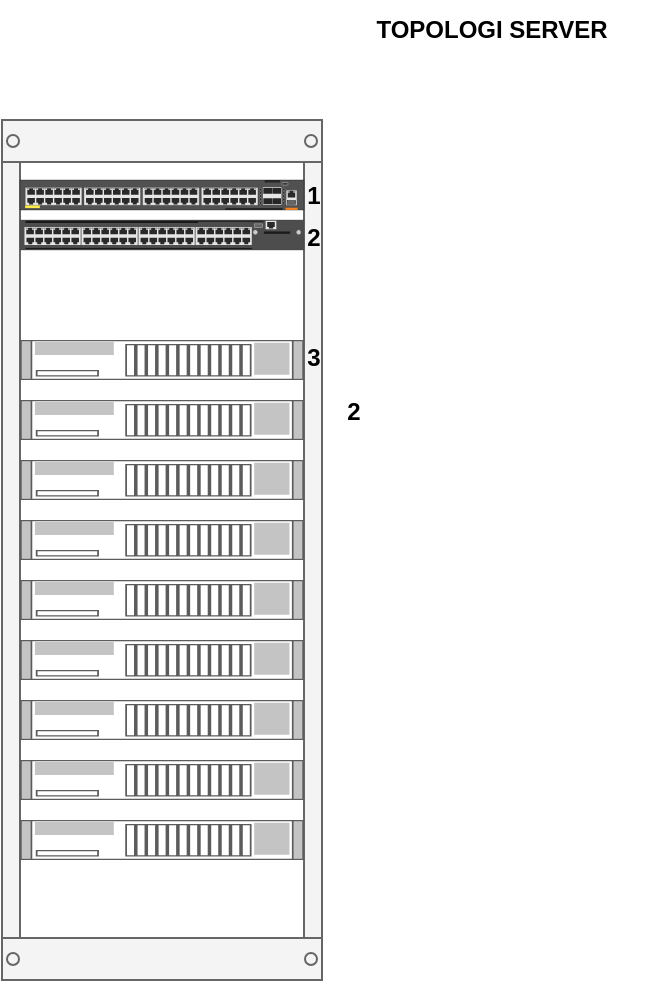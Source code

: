 <mxfile version="15.8.2" type="github">
  <diagram id="blRgcWdChYrXBXfzRITu" name="Page-1">
    <mxGraphModel dx="525" dy="272" grid="1" gridSize="10" guides="1" tooltips="1" connect="1" arrows="1" fold="1" page="1" pageScale="1" pageWidth="850" pageHeight="1100" math="0" shadow="0">
      <root>
        <mxCell id="0" />
        <mxCell id="1" parent="0" />
        <mxCell id="JpNp-a2PqMTTFJ0xIhB9-3" value="TOPOLOGI SERVER " style="text;html=1;strokeColor=none;fillColor=none;align=center;verticalAlign=middle;whiteSpace=wrap;rounded=0;fontStyle=1" parent="1" vertex="1">
          <mxGeometry x="340" y="20" width="170" height="30" as="geometry" />
        </mxCell>
        <mxCell id="JpNp-a2PqMTTFJ0xIhB9-14" value="" style="strokeColor=#666666;html=1;verticalLabelPosition=bottom;labelBackgroundColor=#ffffff;verticalAlign=top;outlineConnect=0;shadow=0;dashed=0;shape=mxgraph.rackGeneral.container;container=1;collapsible=0;childLayout=rack;allowGaps=1;marginLeft=9;marginRight=9;marginTop=21;marginBottom=22;textColor=#666666;numDisp=off;" parent="1" vertex="1">
          <mxGeometry x="180" y="80" width="160" height="430" as="geometry" />
        </mxCell>
        <mxCell id="JpNp-a2PqMTTFJ0xIhB9-31" value="" style="html=1;verticalLabelPosition=bottom;verticalAlign=top;outlineConnect=0;shadow=0;dashed=0;shape=mxgraph.rack.hpe_aruba.switches.jl728a_aruba_6200f_48_port_1gbe_class_4_poe_and_4_port_sfpplus_740w_switch;" parent="JpNp-a2PqMTTFJ0xIhB9-14" vertex="1">
          <mxGeometry x="9" y="30" width="142" height="15" as="geometry" />
        </mxCell>
        <mxCell id="JpNp-a2PqMTTFJ0xIhB9-53" value="" style="shape=mxgraph.rack.ibm.ibm_x3750;html=1;labelPosition=right;align=left;spacingLeft=15;dashed=0;shadow=0;fillColor=#ffffff;" parent="JpNp-a2PqMTTFJ0xIhB9-14" vertex="1">
          <mxGeometry x="9" y="110" width="142" height="20" as="geometry" />
        </mxCell>
        <mxCell id="JpNp-a2PqMTTFJ0xIhB9-17" value="" style="shape=mxgraph.rack.ibm.ibm_x3750;html=1;labelPosition=right;align=left;spacingLeft=15;dashed=0;shadow=0;fillColor=#ffffff;" parent="JpNp-a2PqMTTFJ0xIhB9-14" vertex="1">
          <mxGeometry x="9" y="140" width="142" height="20" as="geometry" />
        </mxCell>
        <mxCell id="JpNp-a2PqMTTFJ0xIhB9-30" value="" style="html=1;verticalLabelPosition=bottom;verticalAlign=top;outlineConnect=0;shadow=0;dashed=0;shape=mxgraph.rack.hpe_aruba.switches.jl072a_hpe_aruba_3810m_48_port_gt_1_slot_switch;" parent="JpNp-a2PqMTTFJ0xIhB9-14" vertex="1">
          <mxGeometry x="9" y="50" width="142" height="15" as="geometry" />
        </mxCell>
        <mxCell id="l7hxLa004CBx91Q3enPo-6" value="" style="shape=mxgraph.rack.ibm.ibm_x3750;html=1;labelPosition=right;align=left;spacingLeft=15;dashed=0;shadow=0;fillColor=#ffffff;" vertex="1" parent="JpNp-a2PqMTTFJ0xIhB9-14">
          <mxGeometry x="9" y="170" width="142" height="20" as="geometry" />
        </mxCell>
        <mxCell id="l7hxLa004CBx91Q3enPo-7" value="" style="shape=mxgraph.rack.ibm.ibm_x3750;html=1;labelPosition=right;align=left;spacingLeft=15;dashed=0;shadow=0;fillColor=#ffffff;" vertex="1" parent="JpNp-a2PqMTTFJ0xIhB9-14">
          <mxGeometry x="9" y="200" width="142" height="20" as="geometry" />
        </mxCell>
        <mxCell id="l7hxLa004CBx91Q3enPo-8" value="" style="shape=mxgraph.rack.ibm.ibm_x3750;html=1;labelPosition=right;align=left;spacingLeft=15;dashed=0;shadow=0;fillColor=#ffffff;" vertex="1" parent="JpNp-a2PqMTTFJ0xIhB9-14">
          <mxGeometry x="9" y="230" width="142" height="20" as="geometry" />
        </mxCell>
        <mxCell id="l7hxLa004CBx91Q3enPo-9" value="" style="shape=mxgraph.rack.ibm.ibm_x3750;html=1;labelPosition=right;align=left;spacingLeft=15;dashed=0;shadow=0;fillColor=#ffffff;" vertex="1" parent="JpNp-a2PqMTTFJ0xIhB9-14">
          <mxGeometry x="9" y="260" width="142" height="20" as="geometry" />
        </mxCell>
        <mxCell id="l7hxLa004CBx91Q3enPo-10" value="" style="shape=mxgraph.rack.ibm.ibm_x3750;html=1;labelPosition=right;align=left;spacingLeft=15;dashed=0;shadow=0;fillColor=#ffffff;" vertex="1" parent="JpNp-a2PqMTTFJ0xIhB9-14">
          <mxGeometry x="9" y="290" width="142" height="20" as="geometry" />
        </mxCell>
        <mxCell id="l7hxLa004CBx91Q3enPo-11" value="" style="shape=mxgraph.rack.ibm.ibm_x3750;html=1;labelPosition=right;align=left;spacingLeft=15;dashed=0;shadow=0;fillColor=#ffffff;" vertex="1" parent="JpNp-a2PqMTTFJ0xIhB9-14">
          <mxGeometry x="9" y="320" width="142" height="20" as="geometry" />
        </mxCell>
        <mxCell id="l7hxLa004CBx91Q3enPo-12" value="" style="shape=mxgraph.rack.ibm.ibm_x3750;html=1;labelPosition=right;align=left;spacingLeft=15;dashed=0;shadow=0;fillColor=#ffffff;" vertex="1" parent="JpNp-a2PqMTTFJ0xIhB9-14">
          <mxGeometry x="9" y="350" width="142" height="20" as="geometry" />
        </mxCell>
        <mxCell id="l7hxLa004CBx91Q3enPo-1" value="1" style="text;html=1;strokeColor=none;fillColor=none;align=center;verticalAlign=middle;whiteSpace=wrap;rounded=0;fontStyle=1" vertex="1" parent="1">
          <mxGeometry x="331" y="112" width="10" height="11" as="geometry" />
        </mxCell>
        <mxCell id="l7hxLa004CBx91Q3enPo-3" value="&lt;div&gt;2&lt;/div&gt;" style="text;html=1;strokeColor=none;fillColor=none;align=center;verticalAlign=middle;whiteSpace=wrap;rounded=0;fontStyle=1" vertex="1" parent="1">
          <mxGeometry x="331" y="133" width="10" height="11" as="geometry" />
        </mxCell>
        <mxCell id="l7hxLa004CBx91Q3enPo-4" value="3" style="text;html=1;strokeColor=none;fillColor=none;align=center;verticalAlign=middle;whiteSpace=wrap;rounded=0;fontStyle=1" vertex="1" parent="1">
          <mxGeometry x="331" y="193" width="10" height="11" as="geometry" />
        </mxCell>
        <mxCell id="l7hxLa004CBx91Q3enPo-5" value="&lt;div&gt;2&lt;/div&gt;" style="text;html=1;strokeColor=none;fillColor=none;align=center;verticalAlign=middle;whiteSpace=wrap;rounded=0;fontStyle=1" vertex="1" parent="1">
          <mxGeometry x="351" y="220" width="10" height="11" as="geometry" />
        </mxCell>
      </root>
    </mxGraphModel>
  </diagram>
</mxfile>
